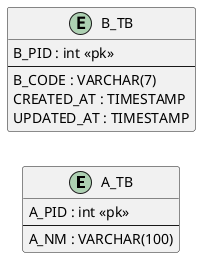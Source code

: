 @startuml

left to right direction

entity "A_TB" as aTb {
  A_PID : int <<pk>>
  --
  A_NM : VARCHAR(100)
}

entity "B_TB" as bTb {
  B_PID : int <<pk>>
  --
  B_CODE : VARCHAR(7)
  CREATED_AT : TIMESTAMP
  UPDATED_AT : TIMESTAMP
}

@enduml